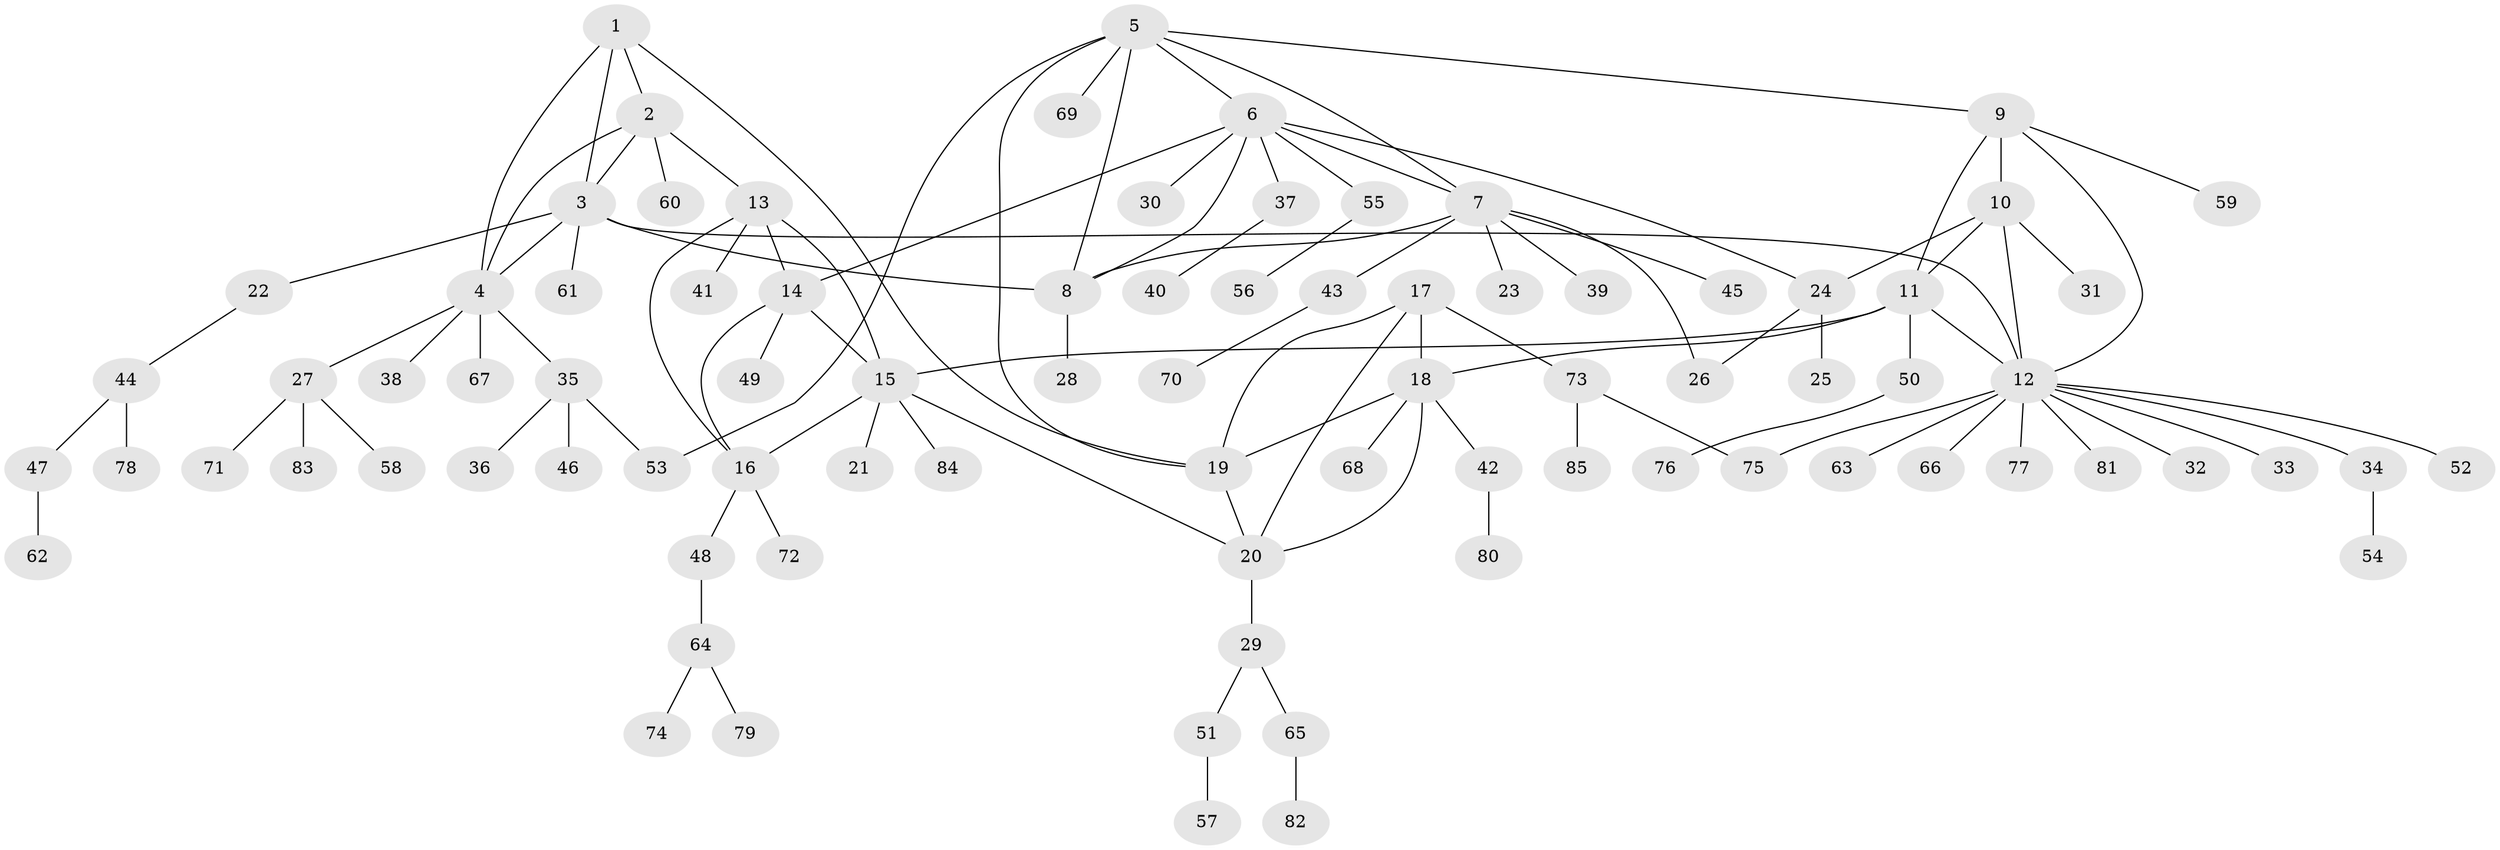 // coarse degree distribution, {4: 0.23529411764705882, 6: 0.11764705882352941, 5: 0.11764705882352941, 7: 0.029411764705882353, 3: 0.058823529411764705, 2: 0.11764705882352941, 1: 0.3235294117647059}
// Generated by graph-tools (version 1.1) at 2025/52/03/04/25 22:52:13]
// undirected, 85 vertices, 109 edges
graph export_dot {
  node [color=gray90,style=filled];
  1;
  2;
  3;
  4;
  5;
  6;
  7;
  8;
  9;
  10;
  11;
  12;
  13;
  14;
  15;
  16;
  17;
  18;
  19;
  20;
  21;
  22;
  23;
  24;
  25;
  26;
  27;
  28;
  29;
  30;
  31;
  32;
  33;
  34;
  35;
  36;
  37;
  38;
  39;
  40;
  41;
  42;
  43;
  44;
  45;
  46;
  47;
  48;
  49;
  50;
  51;
  52;
  53;
  54;
  55;
  56;
  57;
  58;
  59;
  60;
  61;
  62;
  63;
  64;
  65;
  66;
  67;
  68;
  69;
  70;
  71;
  72;
  73;
  74;
  75;
  76;
  77;
  78;
  79;
  80;
  81;
  82;
  83;
  84;
  85;
  1 -- 2;
  1 -- 3;
  1 -- 4;
  1 -- 19;
  2 -- 3;
  2 -- 4;
  2 -- 13;
  2 -- 60;
  3 -- 4;
  3 -- 8;
  3 -- 12;
  3 -- 22;
  3 -- 61;
  4 -- 27;
  4 -- 35;
  4 -- 38;
  4 -- 67;
  5 -- 6;
  5 -- 7;
  5 -- 8;
  5 -- 9;
  5 -- 19;
  5 -- 53;
  5 -- 69;
  6 -- 7;
  6 -- 8;
  6 -- 14;
  6 -- 24;
  6 -- 30;
  6 -- 37;
  6 -- 55;
  7 -- 8;
  7 -- 23;
  7 -- 26;
  7 -- 39;
  7 -- 43;
  7 -- 45;
  8 -- 28;
  9 -- 10;
  9 -- 11;
  9 -- 12;
  9 -- 59;
  10 -- 11;
  10 -- 12;
  10 -- 24;
  10 -- 31;
  11 -- 12;
  11 -- 15;
  11 -- 18;
  11 -- 50;
  12 -- 32;
  12 -- 33;
  12 -- 34;
  12 -- 52;
  12 -- 63;
  12 -- 66;
  12 -- 75;
  12 -- 77;
  12 -- 81;
  13 -- 14;
  13 -- 15;
  13 -- 16;
  13 -- 41;
  14 -- 15;
  14 -- 16;
  14 -- 49;
  15 -- 16;
  15 -- 20;
  15 -- 21;
  15 -- 84;
  16 -- 48;
  16 -- 72;
  17 -- 18;
  17 -- 19;
  17 -- 20;
  17 -- 73;
  18 -- 19;
  18 -- 20;
  18 -- 42;
  18 -- 68;
  19 -- 20;
  20 -- 29;
  22 -- 44;
  24 -- 25;
  24 -- 26;
  27 -- 58;
  27 -- 71;
  27 -- 83;
  29 -- 51;
  29 -- 65;
  34 -- 54;
  35 -- 36;
  35 -- 46;
  35 -- 53;
  37 -- 40;
  42 -- 80;
  43 -- 70;
  44 -- 47;
  44 -- 78;
  47 -- 62;
  48 -- 64;
  50 -- 76;
  51 -- 57;
  55 -- 56;
  64 -- 74;
  64 -- 79;
  65 -- 82;
  73 -- 75;
  73 -- 85;
}

